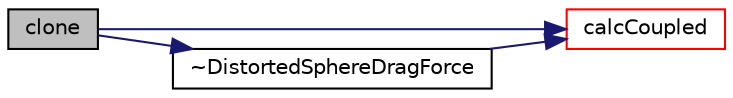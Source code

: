 digraph "clone"
{
  bgcolor="transparent";
  edge [fontname="Helvetica",fontsize="10",labelfontname="Helvetica",labelfontsize="10"];
  node [fontname="Helvetica",fontsize="10",shape=record];
  rankdir="LR";
  Node18 [label="clone",height=0.2,width=0.4,color="black", fillcolor="grey75", style="filled", fontcolor="black"];
  Node18 -> Node19 [color="midnightblue",fontsize="10",style="solid",fontname="Helvetica"];
  Node19 [label="calcCoupled",height=0.2,width=0.4,color="red",URL="$a25233.html#afaf626ee39da50a44d12588b5cb987d9",tooltip="Calculate the coupled force. "];
  Node18 -> Node28 [color="midnightblue",fontsize="10",style="solid",fontname="Helvetica"];
  Node28 [label="~DistortedSphereDragForce",height=0.2,width=0.4,color="black",URL="$a25233.html#a19286416186d25504b5644d5ddb3ad5e",tooltip="Destructor. "];
  Node28 -> Node19 [color="midnightblue",fontsize="10",style="solid",fontname="Helvetica"];
}
